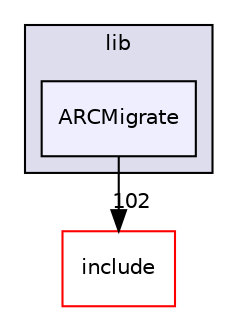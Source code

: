 digraph "lib/ARCMigrate" {
  bgcolor=transparent;
  compound=true
  node [ fontsize="10", fontname="Helvetica"];
  edge [ labelfontsize="10", labelfontname="Helvetica"];
  subgraph clusterdir_97aefd0d527b934f1d99a682da8fe6a9 {
    graph [ bgcolor="#ddddee", pencolor="black", label="lib" fontname="Helvetica", fontsize="10", URL="dir_97aefd0d527b934f1d99a682da8fe6a9.html"]
  dir_e9c9753820268856b4cab342d7444f77 [shape=box, label="ARCMigrate", style="filled", fillcolor="#eeeeff", pencolor="black", URL="dir_e9c9753820268856b4cab342d7444f77.html"];
  }
  dir_d44c64559bbebec7f509842c48db8b23 [shape=box label="include" color="red" URL="dir_d44c64559bbebec7f509842c48db8b23.html"];
  dir_e9c9753820268856b4cab342d7444f77->dir_d44c64559bbebec7f509842c48db8b23 [headlabel="102", labeldistance=1.5 headhref="dir_000031_000001.html"];
}
